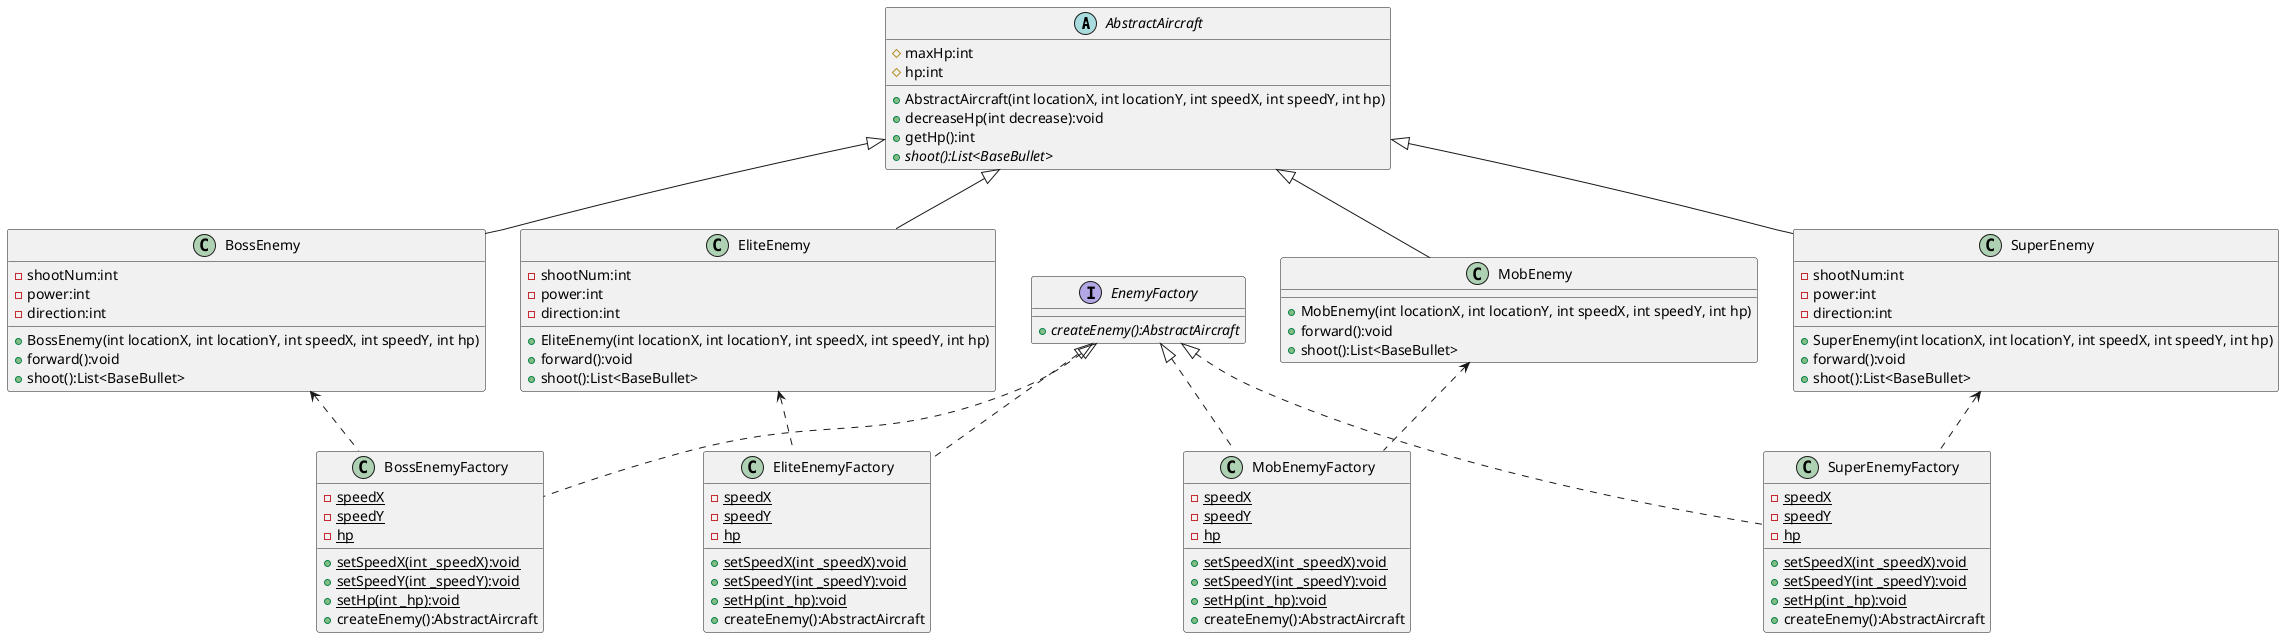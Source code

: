 @startuml
'https://plantuml.com/class-diagram

abstract class AbstractAircraft
{
	# maxHp:int
    # hp:int
    + AbstractAircraft(int locationX, int locationY, int speedX, int speedY, int hp)
    + decreaseHp(int decrease):void
    + getHp():int
    + {abstract} shoot():List<BaseBullet>
 }

class EliteEnemy {
    - shootNum:int
    - power:int
    - direction:int
    + EliteEnemy(int locationX, int locationY, int speedX, int speedY, int hp)
    + forward():void
    + shoot():List<BaseBullet>
}

class SuperEnemy {
    - shootNum:int
    - power:int
    - direction:int
    + SuperEnemy(int locationX, int locationY, int speedX, int speedY, int hp)
    + forward():void
    + shoot():List<BaseBullet>
}

class BossEnemy {
    - shootNum:int
    - power:int
    - direction:int
    + BossEnemy(int locationX, int locationY, int speedX, int speedY, int hp)
    + forward():void
    + shoot():List<BaseBullet>
}

AbstractAircraft <|-- EliteEnemy
AbstractAircraft <|-- SuperEnemy
AbstractAircraft <|-- BossEnemy

class MobEnemy {
    + MobEnemy(int locationX, int locationY, int speedX, int speedY, int hp)
    + forward():void
    + shoot():List<BaseBullet>
}
AbstractAircraft <|-- MobEnemy

interface EnemyFactory{
    + {abstract} createEnemy():AbstractAircraft
}

class MobEnemyFactory{
    - {static} speedX
    - {static} speedY
    - {static} hp
    + {static} setSpeedX(int _speedX):void
    + {static} setSpeedY(int _speedY):void
    + {static} setHp(int _hp):void
    + createEnemy():AbstractAircraft
}

class EliteEnemyFactory{
    - {static} speedX
    - {static} speedY
    - {static} hp
    + {static} setSpeedX(int _speedX):void
    + {static} setSpeedY(int _speedY):void
    + {static} setHp(int _hp):void
    + createEnemy():AbstractAircraft
}

class SuperEnemyFactory{
    - {static} speedX
    - {static} speedY
    - {static} hp
    + {static} setSpeedX(int _speedX):void
    + {static} setSpeedY(int _speedY):void
    + {static} setHp(int _hp):void
    + createEnemy():AbstractAircraft
}

class BossEnemyFactory{
    - {static} speedX
    - {static} speedY
    - {static} hp
    + {static} setSpeedX(int _speedX):void
    + {static} setSpeedY(int _speedY):void
    + {static} setHp(int _hp):void
    + createEnemy():AbstractAircraft
}

EnemyFactory <|.. MobEnemyFactory
EnemyFactory <|.. EliteEnemyFactory
EnemyFactory <|.. SuperEnemyFactory
EnemyFactory <|.. BossEnemyFactory

MobEnemy <.. MobEnemyFactory
EliteEnemy <.. EliteEnemyFactory
SuperEnemy <.. SuperEnemyFactory
BossEnemy <.. BossEnemyFactory

@enduml
